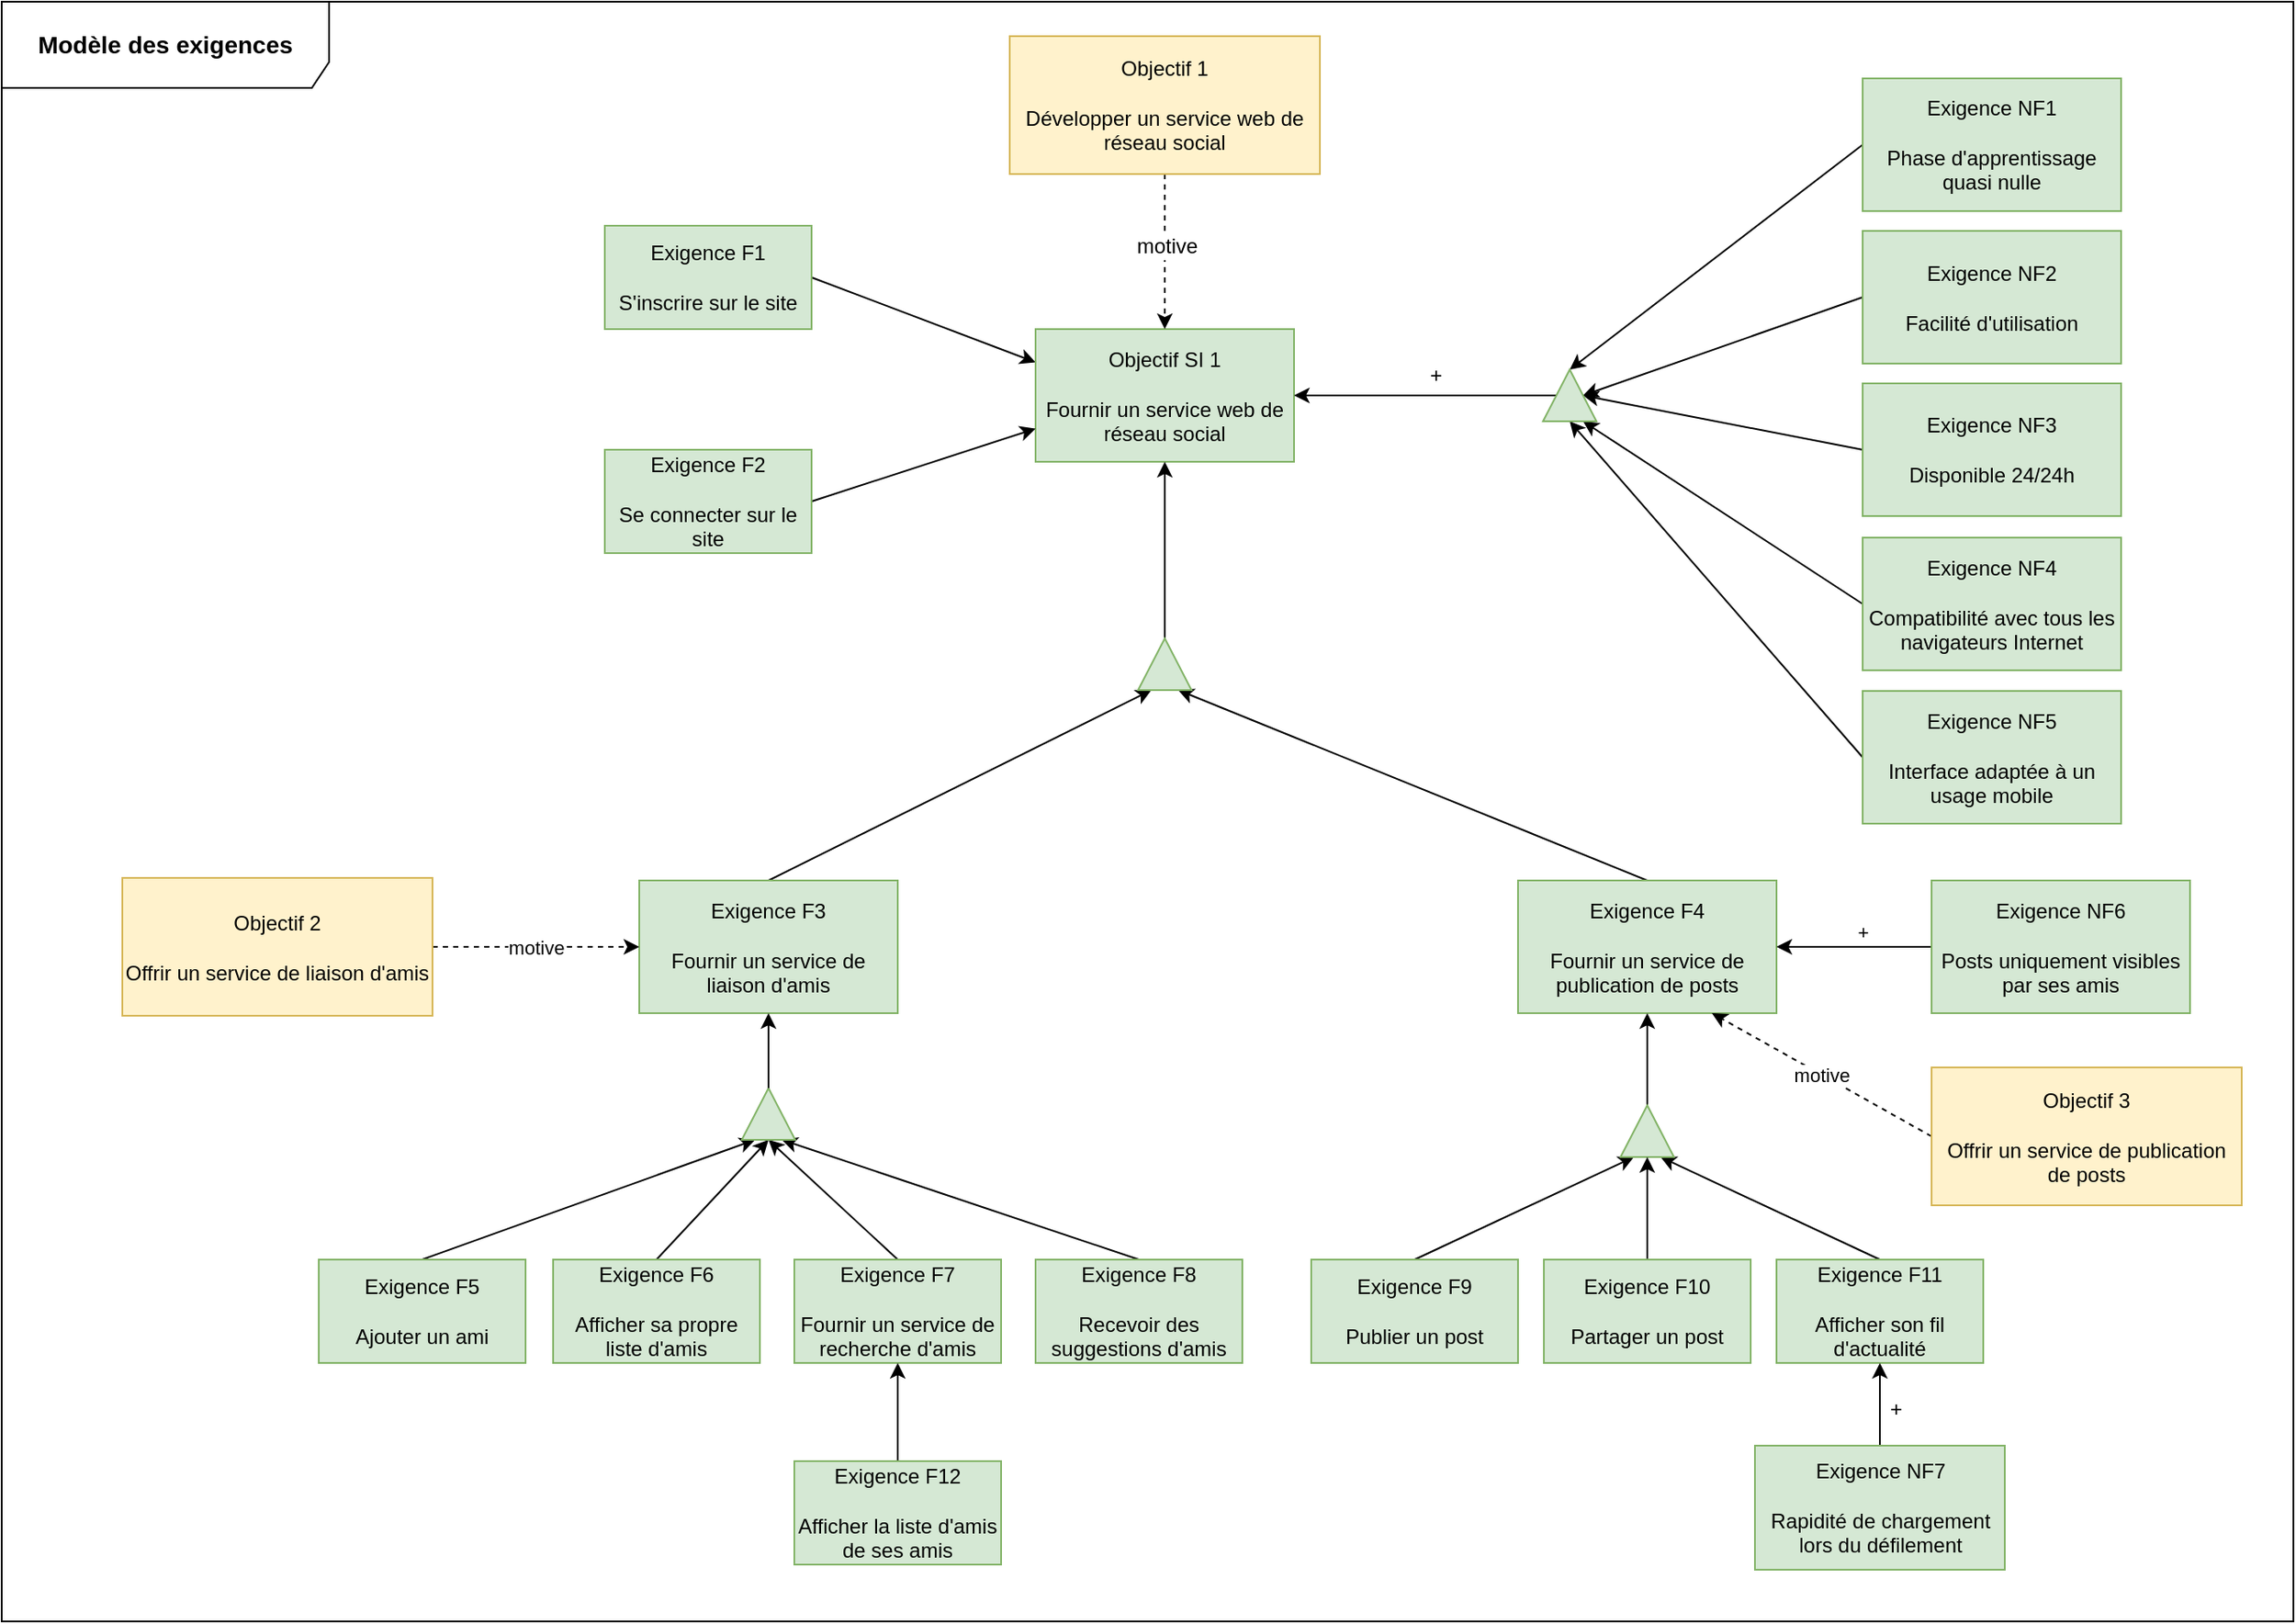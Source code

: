 <mxfile version="10.7.5" type="device"><diagram id="ZkUmeTDd73xNA51shM2l" name="Page-1"><mxGraphModel dx="2247" dy="1659" grid="1" gridSize="10" guides="1" tooltips="1" connect="1" arrows="1" fold="1" page="1" pageScale="1" pageWidth="1169" pageHeight="827" math="0" shadow="0"><root><mxCell id="0"/><mxCell id="1" parent="0"/><mxCell id="2JTCm--ZOlRviBQ--y-4-76" value="&lt;b&gt;&lt;font style=&quot;font-size: 14px&quot;&gt;Modèle des exigences&lt;/font&gt;&lt;/b&gt;" style="shape=umlFrame;whiteSpace=wrap;html=1;width=190;height=50;" parent="1" vertex="1"><mxGeometry x="-190" y="-50" width="1330" height="940" as="geometry"/></mxCell><mxCell id="2JTCm--ZOlRviBQ--y-4-38" style="edgeStyle=none;rounded=0;orthogonalLoop=1;jettySize=auto;html=1;exitX=1;exitY=0.5;exitDx=0;exitDy=0;entryX=0;entryY=0.25;entryDx=0;entryDy=0;" parent="1" source="2JTCm--ZOlRviBQ--y-4-6" target="2JTCm--ZOlRviBQ--y-4-13" edge="1"><mxGeometry relative="1" as="geometry"/></mxCell><mxCell id="2JTCm--ZOlRviBQ--y-4-6" value="Exigence F1&lt;br&gt;&lt;br&gt;S'inscrire sur le site&lt;br&gt;" style="rounded=0;whiteSpace=wrap;html=1;fillColor=#d5e8d4;strokeColor=#82b366;" parent="1" vertex="1"><mxGeometry x="160" y="80" width="120" height="60" as="geometry"/></mxCell><mxCell id="2JTCm--ZOlRviBQ--y-4-28" style="edgeStyle=none;rounded=0;orthogonalLoop=1;jettySize=auto;html=1;exitX=0.5;exitY=0;exitDx=0;exitDy=0;entryX=0;entryY=0.25;entryDx=0;entryDy=0;" parent="1" source="2JTCm--ZOlRviBQ--y-4-7" target="2JTCm--ZOlRviBQ--y-4-26" edge="1"><mxGeometry relative="1" as="geometry"/></mxCell><mxCell id="2JTCm--ZOlRviBQ--y-4-7" value="Exigence F5&lt;br&gt;&lt;br&gt;Ajouter un ami&lt;br&gt;" style="rounded=0;whiteSpace=wrap;html=1;fillColor=#d5e8d4;strokeColor=#82b366;" parent="1" vertex="1"><mxGeometry x="-6" y="680" width="120" height="60" as="geometry"/></mxCell><mxCell id="2JTCm--ZOlRviBQ--y-4-29" style="edgeStyle=none;rounded=0;orthogonalLoop=1;jettySize=auto;html=1;exitX=0.5;exitY=0;exitDx=0;exitDy=0;entryX=0;entryY=0.5;entryDx=0;entryDy=0;" parent="1" source="2JTCm--ZOlRviBQ--y-4-8" target="2JTCm--ZOlRviBQ--y-4-26" edge="1"><mxGeometry relative="1" as="geometry"/></mxCell><mxCell id="2JTCm--ZOlRviBQ--y-4-8" value="Exigence F6&lt;br&gt;&lt;br&gt;Afficher sa propre liste d'amis&lt;br&gt;" style="rounded=0;whiteSpace=wrap;html=1;fillColor=#d5e8d4;strokeColor=#82b366;" parent="1" vertex="1"><mxGeometry x="130" y="680" width="120" height="60" as="geometry"/></mxCell><mxCell id="2JTCm--ZOlRviBQ--y-4-30" style="edgeStyle=none;rounded=0;orthogonalLoop=1;jettySize=auto;html=1;exitX=0.5;exitY=0;exitDx=0;exitDy=0;entryX=0;entryY=0.5;entryDx=0;entryDy=0;" parent="1" source="2JTCm--ZOlRviBQ--y-4-9" target="2JTCm--ZOlRviBQ--y-4-26" edge="1"><mxGeometry relative="1" as="geometry"/></mxCell><mxCell id="2JTCm--ZOlRviBQ--y-4-9" value="Exigence F7&lt;br&gt;&lt;br&gt;Fournir un service de recherche d'amis&lt;br&gt;" style="rounded=0;whiteSpace=wrap;html=1;fillColor=#d5e8d4;strokeColor=#82b366;" parent="1" vertex="1"><mxGeometry x="270" y="680" width="120" height="60" as="geometry"/></mxCell><mxCell id="2JTCm--ZOlRviBQ--y-4-43" style="edgeStyle=none;rounded=0;orthogonalLoop=1;jettySize=auto;html=1;exitX=0.5;exitY=0;exitDx=0;exitDy=0;entryX=0.5;entryY=1;entryDx=0;entryDy=0;" parent="1" source="2JTCm--ZOlRviBQ--y-4-41" target="2JTCm--ZOlRviBQ--y-4-9" edge="1"><mxGeometry relative="1" as="geometry"/></mxCell><mxCell id="2JTCm--ZOlRviBQ--y-4-41" value="Exigence F12&lt;br&gt;&lt;br&gt;Afficher la liste d'amis de ses amis&lt;br&gt;" style="rounded=0;whiteSpace=wrap;html=1;fillColor=#d5e8d4;strokeColor=#82b366;" parent="1" vertex="1"><mxGeometry x="270" y="797" width="120" height="60" as="geometry"/></mxCell><mxCell id="2JTCm--ZOlRviBQ--y-4-31" style="edgeStyle=none;rounded=0;orthogonalLoop=1;jettySize=auto;html=1;exitX=0.5;exitY=0;exitDx=0;exitDy=0;entryX=0;entryY=0.75;entryDx=0;entryDy=0;" parent="1" source="2JTCm--ZOlRviBQ--y-4-10" target="2JTCm--ZOlRviBQ--y-4-26" edge="1"><mxGeometry relative="1" as="geometry"/></mxCell><mxCell id="2JTCm--ZOlRviBQ--y-4-10" value="Exigence F8&lt;br&gt;&lt;br&gt;Recevoir des suggestions d'amis&lt;br&gt;" style="rounded=0;whiteSpace=wrap;html=1;fillColor=#d5e8d4;strokeColor=#82b366;" parent="1" vertex="1"><mxGeometry x="410" y="680" width="120" height="60" as="geometry"/></mxCell><mxCell id="2JTCm--ZOlRviBQ--y-4-25" style="edgeStyle=none;rounded=0;orthogonalLoop=1;jettySize=auto;html=1;exitX=0.5;exitY=0;exitDx=0;exitDy=0;entryX=0;entryY=0.25;entryDx=0;entryDy=0;" parent="1" source="2JTCm--ZOlRviBQ--y-4-11" target="2JTCm--ZOlRviBQ--y-4-21" edge="1"><mxGeometry relative="1" as="geometry"/></mxCell><mxCell id="2JTCm--ZOlRviBQ--y-4-11" value="Exigence F9&lt;br&gt;&lt;br&gt;Publier un post&lt;br&gt;" style="rounded=0;whiteSpace=wrap;html=1;fillColor=#d5e8d4;strokeColor=#82b366;" parent="1" vertex="1"><mxGeometry x="570" y="680" width="120" height="60" as="geometry"/></mxCell><mxCell id="2JTCm--ZOlRviBQ--y-4-24" style="edgeStyle=none;rounded=0;orthogonalLoop=1;jettySize=auto;html=1;exitX=0.5;exitY=0;exitDx=0;exitDy=0;entryX=0;entryY=0.75;entryDx=0;entryDy=0;" parent="1" source="2JTCm--ZOlRviBQ--y-4-12" target="2JTCm--ZOlRviBQ--y-4-21" edge="1"><mxGeometry relative="1" as="geometry"/></mxCell><mxCell id="2JTCm--ZOlRviBQ--y-4-12" value="Exigence F11&lt;br&gt;&lt;br&gt;Afficher son fil d'actualité&lt;br&gt;" style="rounded=0;whiteSpace=wrap;html=1;fillColor=#d5e8d4;strokeColor=#82b366;" parent="1" vertex="1"><mxGeometry x="840" y="680" width="120" height="60" as="geometry"/></mxCell><mxCell id="2JTCm--ZOlRviBQ--y-4-13" value="Objectif SI 1&lt;br&gt;&lt;br&gt;Fournir un service web de réseau social&lt;br&gt;" style="rounded=0;whiteSpace=wrap;html=1;fillColor=#d5e8d4;strokeColor=#82b366;" parent="1" vertex="1"><mxGeometry x="410" y="140" width="150" height="77" as="geometry"/></mxCell><mxCell id="2JTCm--ZOlRviBQ--y-4-33" style="edgeStyle=none;rounded=0;orthogonalLoop=1;jettySize=auto;html=1;exitX=0.5;exitY=0;exitDx=0;exitDy=0;entryX=0;entryY=0.25;entryDx=0;entryDy=0;" parent="1" source="2JTCm--ZOlRviBQ--y-4-14" target="2JTCm--ZOlRviBQ--y-4-32" edge="1"><mxGeometry relative="1" as="geometry"/></mxCell><mxCell id="2JTCm--ZOlRviBQ--y-4-14" value="Exigence F3&lt;br&gt;&lt;br&gt;Fournir un service de liaison d'amis&lt;br&gt;" style="rounded=0;whiteSpace=wrap;html=1;fillColor=#d5e8d4;strokeColor=#82b366;" parent="1" vertex="1"><mxGeometry x="180" y="460" width="150" height="77" as="geometry"/></mxCell><mxCell id="2JTCm--ZOlRviBQ--y-4-34" style="edgeStyle=none;rounded=0;orthogonalLoop=1;jettySize=auto;html=1;exitX=0.5;exitY=0;exitDx=0;exitDy=0;entryX=0;entryY=0.75;entryDx=0;entryDy=0;" parent="1" source="2JTCm--ZOlRviBQ--y-4-15" target="2JTCm--ZOlRviBQ--y-4-32" edge="1"><mxGeometry relative="1" as="geometry"/></mxCell><mxCell id="2JTCm--ZOlRviBQ--y-4-15" value="Exigence F4&lt;br&gt;&lt;br&gt;Fournir un service de publication de posts&lt;br&gt;" style="rounded=0;whiteSpace=wrap;html=1;fillColor=#d5e8d4;strokeColor=#82b366;" parent="1" vertex="1"><mxGeometry x="690" y="460" width="150" height="77" as="geometry"/></mxCell><mxCell id="2JTCm--ZOlRviBQ--y-4-23" style="edgeStyle=none;rounded=0;orthogonalLoop=1;jettySize=auto;html=1;exitX=1;exitY=0.5;exitDx=0;exitDy=0;entryX=0.5;entryY=1;entryDx=0;entryDy=0;" parent="1" source="2JTCm--ZOlRviBQ--y-4-21" target="2JTCm--ZOlRviBQ--y-4-15" edge="1"><mxGeometry relative="1" as="geometry"/></mxCell><mxCell id="2JTCm--ZOlRviBQ--y-4-21" value="" style="triangle;whiteSpace=wrap;html=1;rotation=-90;fillColor=#d5e8d4;strokeColor=#82b366;" parent="1" vertex="1"><mxGeometry x="750" y="590" width="30" height="31" as="geometry"/></mxCell><mxCell id="2JTCm--ZOlRviBQ--y-4-26" value="" style="triangle;whiteSpace=wrap;html=1;rotation=-90;fillColor=#d5e8d4;strokeColor=#82b366;" parent="1" vertex="1"><mxGeometry x="240" y="580" width="30" height="31" as="geometry"/></mxCell><mxCell id="2JTCm--ZOlRviBQ--y-4-27" style="edgeStyle=none;rounded=0;orthogonalLoop=1;jettySize=auto;html=1;exitX=1;exitY=0.5;exitDx=0;exitDy=0;entryX=0.5;entryY=1;entryDx=0;entryDy=0;" parent="1" source="2JTCm--ZOlRviBQ--y-4-26" target="2JTCm--ZOlRviBQ--y-4-14" edge="1"><mxGeometry relative="1" as="geometry"><mxPoint x="300" y="560" as="targetPoint"/></mxGeometry></mxCell><mxCell id="2JTCm--ZOlRviBQ--y-4-35" style="edgeStyle=none;rounded=0;orthogonalLoop=1;jettySize=auto;html=1;exitX=1;exitY=0.5;exitDx=0;exitDy=0;entryX=0.5;entryY=1;entryDx=0;entryDy=0;" parent="1" source="2JTCm--ZOlRviBQ--y-4-32" target="2JTCm--ZOlRviBQ--y-4-13" edge="1"><mxGeometry relative="1" as="geometry"><mxPoint x="485" y="281" as="sourcePoint"/></mxGeometry></mxCell><mxCell id="2JTCm--ZOlRviBQ--y-4-32" value="" style="triangle;whiteSpace=wrap;html=1;rotation=-90;fillColor=#d5e8d4;strokeColor=#82b366;" parent="1" vertex="1"><mxGeometry x="470" y="319" width="30" height="31" as="geometry"/></mxCell><mxCell id="2JTCm--ZOlRviBQ--y-4-40" style="edgeStyle=none;rounded=0;orthogonalLoop=1;jettySize=auto;html=1;exitX=1;exitY=0.5;exitDx=0;exitDy=0;entryX=0;entryY=0.75;entryDx=0;entryDy=0;" parent="1" source="2JTCm--ZOlRviBQ--y-4-39" target="2JTCm--ZOlRviBQ--y-4-13" edge="1"><mxGeometry relative="1" as="geometry"/></mxCell><mxCell id="2JTCm--ZOlRviBQ--y-4-39" value="Exigence F2&lt;br&gt;&lt;br&gt;Se connecter sur le site&lt;br&gt;" style="rounded=0;whiteSpace=wrap;html=1;fillColor=#d5e8d4;strokeColor=#82b366;" parent="1" vertex="1"><mxGeometry x="160" y="210" width="120" height="60" as="geometry"/></mxCell><mxCell id="2JTCm--ZOlRviBQ--y-4-45" style="edgeStyle=none;rounded=0;orthogonalLoop=1;jettySize=auto;html=1;exitX=0.5;exitY=0;exitDx=0;exitDy=0;entryX=0;entryY=0.5;entryDx=0;entryDy=0;" parent="1" source="2JTCm--ZOlRviBQ--y-4-44" target="2JTCm--ZOlRviBQ--y-4-21" edge="1"><mxGeometry relative="1" as="geometry"/></mxCell><mxCell id="2JTCm--ZOlRviBQ--y-4-44" value="Exigence F10&lt;br&gt;&lt;br&gt;Partager un post&lt;br&gt;" style="rounded=0;whiteSpace=wrap;html=1;fillColor=#d5e8d4;strokeColor=#82b366;" parent="1" vertex="1"><mxGeometry x="705" y="680" width="120" height="60" as="geometry"/></mxCell><mxCell id="2JTCm--ZOlRviBQ--y-4-61" style="edgeStyle=none;rounded=0;orthogonalLoop=1;jettySize=auto;html=1;exitX=0;exitY=0.5;exitDx=0;exitDy=0;entryX=0.5;entryY=1;entryDx=0;entryDy=0;" parent="1" source="2JTCm--ZOlRviBQ--y-4-46" target="2JTCm--ZOlRviBQ--y-4-57" edge="1"><mxGeometry relative="1" as="geometry"/></mxCell><mxCell id="2JTCm--ZOlRviBQ--y-4-46" value="Exigence NF2&lt;br&gt;&lt;br&gt;Facilité d'utilisation&lt;br&gt;" style="rounded=0;whiteSpace=wrap;html=1;fillColor=#d5e8d4;strokeColor=#82b366;" parent="1" vertex="1"><mxGeometry x="890" y="83" width="150" height="77" as="geometry"/></mxCell><mxCell id="2JTCm--ZOlRviBQ--y-4-60" style="edgeStyle=none;rounded=0;orthogonalLoop=1;jettySize=auto;html=1;exitX=0;exitY=0.5;exitDx=0;exitDy=0;entryX=1;entryY=0.5;entryDx=0;entryDy=0;" parent="1" source="2JTCm--ZOlRviBQ--y-4-47" target="2JTCm--ZOlRviBQ--y-4-57" edge="1"><mxGeometry relative="1" as="geometry"/></mxCell><mxCell id="2JTCm--ZOlRviBQ--y-4-47" value="Exigence NF1&lt;br&gt;&lt;br&gt;Phase d'apprentissage quasi nulle&lt;br&gt;" style="rounded=0;whiteSpace=wrap;html=1;fillColor=#d5e8d4;strokeColor=#82b366;" parent="1" vertex="1"><mxGeometry x="890" y="-5.5" width="150" height="77" as="geometry"/></mxCell><mxCell id="2JTCm--ZOlRviBQ--y-4-64" style="edgeStyle=none;rounded=0;orthogonalLoop=1;jettySize=auto;html=1;exitX=0;exitY=0.5;exitDx=0;exitDy=0;entryX=0;entryY=0.5;entryDx=0;entryDy=0;" parent="1" source="2JTCm--ZOlRviBQ--y-4-48" target="2JTCm--ZOlRviBQ--y-4-57" edge="1"><mxGeometry relative="1" as="geometry"/></mxCell><mxCell id="2JTCm--ZOlRviBQ--y-4-48" value="Exigence NF5&lt;br&gt;&lt;br&gt;Interface adaptée à un usage mobile&lt;br&gt;" style="rounded=0;whiteSpace=wrap;html=1;fillColor=#d5e8d4;strokeColor=#82b366;" parent="1" vertex="1"><mxGeometry x="890" y="350" width="150" height="77" as="geometry"/></mxCell><mxCell id="2JTCm--ZOlRviBQ--y-4-62" style="edgeStyle=none;rounded=0;orthogonalLoop=1;jettySize=auto;html=1;exitX=0;exitY=0.5;exitDx=0;exitDy=0;entryX=0.5;entryY=1;entryDx=0;entryDy=0;" parent="1" source="2JTCm--ZOlRviBQ--y-4-49" target="2JTCm--ZOlRviBQ--y-4-57" edge="1"><mxGeometry relative="1" as="geometry"/></mxCell><mxCell id="2JTCm--ZOlRviBQ--y-4-49" value="Exigence NF3&lt;br&gt;&lt;br&gt;Disponible 24/24h&lt;br&gt;" style="rounded=0;whiteSpace=wrap;html=1;fillColor=#d5e8d4;strokeColor=#82b366;" parent="1" vertex="1"><mxGeometry x="890" y="171.5" width="150" height="77" as="geometry"/></mxCell><mxCell id="2JTCm--ZOlRviBQ--y-4-63" style="edgeStyle=none;rounded=0;orthogonalLoop=1;jettySize=auto;html=1;exitX=0;exitY=0.5;exitDx=0;exitDy=0;entryX=0;entryY=0.75;entryDx=0;entryDy=0;" parent="1" source="2JTCm--ZOlRviBQ--y-4-50" target="2JTCm--ZOlRviBQ--y-4-57" edge="1"><mxGeometry relative="1" as="geometry"/></mxCell><mxCell id="2JTCm--ZOlRviBQ--y-4-50" value="Exigence NF4&lt;br&gt;&lt;br&gt;Compatibilité avec tous les navigateurs Internet&lt;br&gt;" style="rounded=0;whiteSpace=wrap;html=1;fillColor=#d5e8d4;strokeColor=#82b366;" parent="1" vertex="1"><mxGeometry x="890" y="261" width="150" height="77" as="geometry"/></mxCell><mxCell id="2JTCm--ZOlRviBQ--y-4-52" style="edgeStyle=none;rounded=0;orthogonalLoop=1;jettySize=auto;html=1;exitX=0.5;exitY=0;exitDx=0;exitDy=0;entryX=0.5;entryY=1;entryDx=0;entryDy=0;" parent="1" source="2JTCm--ZOlRviBQ--y-4-51" target="2JTCm--ZOlRviBQ--y-4-12" edge="1"><mxGeometry relative="1" as="geometry"/></mxCell><mxCell id="2JTCm--ZOlRviBQ--y-4-56" value="+" style="text;html=1;resizable=0;points=[];align=center;verticalAlign=middle;labelBackgroundColor=#ffffff;" parent="2JTCm--ZOlRviBQ--y-4-52" vertex="1" connectable="0"><mxGeometry x="-0.25" relative="1" as="geometry"><mxPoint x="9" y="-3" as="offset"/></mxGeometry></mxCell><mxCell id="2JTCm--ZOlRviBQ--y-4-51" value="Exigence NF7&lt;br&gt;&lt;br&gt;Rapidité de chargement lors du défilement&lt;br&gt;" style="rounded=0;whiteSpace=wrap;html=1;fillColor=#d5e8d4;strokeColor=#82b366;" parent="1" vertex="1"><mxGeometry x="827.5" y="788" width="145" height="72" as="geometry"/></mxCell><mxCell id="2JTCm--ZOlRviBQ--y-4-55" value="+" style="edgeStyle=none;rounded=0;orthogonalLoop=1;jettySize=auto;html=1;exitX=0;exitY=0.5;exitDx=0;exitDy=0;entryX=1;entryY=0.5;entryDx=0;entryDy=0;" parent="1" source="2JTCm--ZOlRviBQ--y-4-53" target="2JTCm--ZOlRviBQ--y-4-15" edge="1"><mxGeometry x="-0.111" y="-9" relative="1" as="geometry"><mxPoint as="offset"/></mxGeometry></mxCell><mxCell id="2JTCm--ZOlRviBQ--y-4-53" value="Exigence NF6&lt;br&gt;&lt;br&gt;Posts uniquement visibles par ses amis&lt;br&gt;" style="rounded=0;whiteSpace=wrap;html=1;fillColor=#d5e8d4;strokeColor=#82b366;" parent="1" vertex="1"><mxGeometry x="930" y="460" width="150" height="77" as="geometry"/></mxCell><mxCell id="2JTCm--ZOlRviBQ--y-4-59" style="edgeStyle=none;rounded=0;orthogonalLoop=1;jettySize=auto;html=1;exitX=0.5;exitY=0;exitDx=0;exitDy=0;entryX=1;entryY=0.5;entryDx=0;entryDy=0;" parent="1" source="2JTCm--ZOlRviBQ--y-4-57" target="2JTCm--ZOlRviBQ--y-4-13" edge="1"><mxGeometry relative="1" as="geometry"/></mxCell><mxCell id="2JTCm--ZOlRviBQ--y-4-65" value="+" style="text;html=1;resizable=0;points=[];align=center;verticalAlign=middle;labelBackgroundColor=#ffffff;" parent="2JTCm--ZOlRviBQ--y-4-59" vertex="1" connectable="0"><mxGeometry x="-0.066" y="-2" relative="1" as="geometry"><mxPoint y="-10" as="offset"/></mxGeometry></mxCell><mxCell id="2JTCm--ZOlRviBQ--y-4-57" value="" style="triangle;whiteSpace=wrap;html=1;rotation=-90;fillColor=#d5e8d4;strokeColor=#82b366;" parent="1" vertex="1"><mxGeometry x="705" y="163" width="30" height="31" as="geometry"/></mxCell><mxCell id="2JTCm--ZOlRviBQ--y-4-70" value="motive" style="edgeStyle=none;rounded=0;orthogonalLoop=1;jettySize=auto;html=1;exitX=1;exitY=0.5;exitDx=0;exitDy=0;entryX=0;entryY=0.5;entryDx=0;entryDy=0;dashed=1;" parent="1" source="2JTCm--ZOlRviBQ--y-4-68" target="2JTCm--ZOlRviBQ--y-4-14" edge="1"><mxGeometry relative="1" as="geometry"/></mxCell><mxCell id="2JTCm--ZOlRviBQ--y-4-68" value="Objectif 2&lt;br&gt;&lt;br&gt;Offrir un service de liaison d'amis&lt;br&gt;" style="rounded=0;whiteSpace=wrap;html=1;fillColor=#fff2cc;strokeColor=#d6b656;" parent="1" vertex="1"><mxGeometry x="-120" y="458.5" width="180" height="80" as="geometry"/></mxCell><mxCell id="2JTCm--ZOlRviBQ--y-4-72" value="motive" style="edgeStyle=none;rounded=0;orthogonalLoop=1;jettySize=auto;html=1;exitX=0;exitY=0.5;exitDx=0;exitDy=0;entryX=0.75;entryY=1;entryDx=0;entryDy=0;dashed=1;" parent="1" source="2JTCm--ZOlRviBQ--y-4-71" target="2JTCm--ZOlRviBQ--y-4-15" edge="1"><mxGeometry relative="1" as="geometry"/></mxCell><mxCell id="2JTCm--ZOlRviBQ--y-4-71" value="Objectif 3&lt;br&gt;&lt;br&gt;Offrir un service de publication de posts&lt;br&gt;" style="rounded=0;whiteSpace=wrap;html=1;fillColor=#fff2cc;strokeColor=#d6b656;" parent="1" vertex="1"><mxGeometry x="930" y="568.5" width="180" height="80" as="geometry"/></mxCell><mxCell id="2JTCm--ZOlRviBQ--y-4-74" style="edgeStyle=none;rounded=0;orthogonalLoop=1;jettySize=auto;html=1;exitX=0.5;exitY=1;exitDx=0;exitDy=0;entryX=0.5;entryY=0;entryDx=0;entryDy=0;dashed=1;" parent="1" source="2JTCm--ZOlRviBQ--y-4-73" target="2JTCm--ZOlRviBQ--y-4-13" edge="1"><mxGeometry relative="1" as="geometry"/></mxCell><mxCell id="2JTCm--ZOlRviBQ--y-4-75" value="motive" style="text;html=1;resizable=0;points=[];align=center;verticalAlign=middle;labelBackgroundColor=#ffffff;" parent="2JTCm--ZOlRviBQ--y-4-74" vertex="1" connectable="0"><mxGeometry x="-0.079" y="1" relative="1" as="geometry"><mxPoint as="offset"/></mxGeometry></mxCell><mxCell id="2JTCm--ZOlRviBQ--y-4-73" value="Objectif 1&lt;br&gt;&lt;br&gt;Développer un service web de réseau social&lt;br&gt;" style="rounded=0;whiteSpace=wrap;html=1;fillColor=#fff2cc;strokeColor=#d6b656;" parent="1" vertex="1"><mxGeometry x="395" y="-30" width="180" height="80" as="geometry"/></mxCell></root></mxGraphModel></diagram></mxfile>